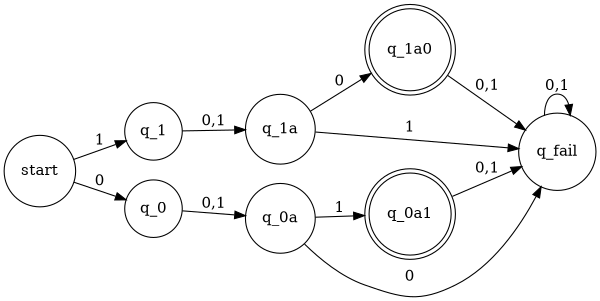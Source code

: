 digraph prob1 {
rankdir=LR;
size="4"
node [shape = doublecircle]; q_1a0 q_0a1;
node [shape = circle];
start -> q_1 [ label = "1" ];
start -> q_0 [ label = "0" ];
q_1 -> q_1a [ label = "0,1" ];
q_0 -> q_0a [ label = "0,1" ];
q_1a -> q_1a0 [ label = "0" ];
q_1a -> q_fail [ label = "1" ];
q_0a -> q_0a1 [ label = "1" ];
q_0a -> q_fail [ label = "0" ];
q_0a1 -> q_fail [ label = "0,1" ];
q_1a0 -> q_fail [ label = "0,1" ];
q_fail -> q_fail [ label = "0,1" ];
}
